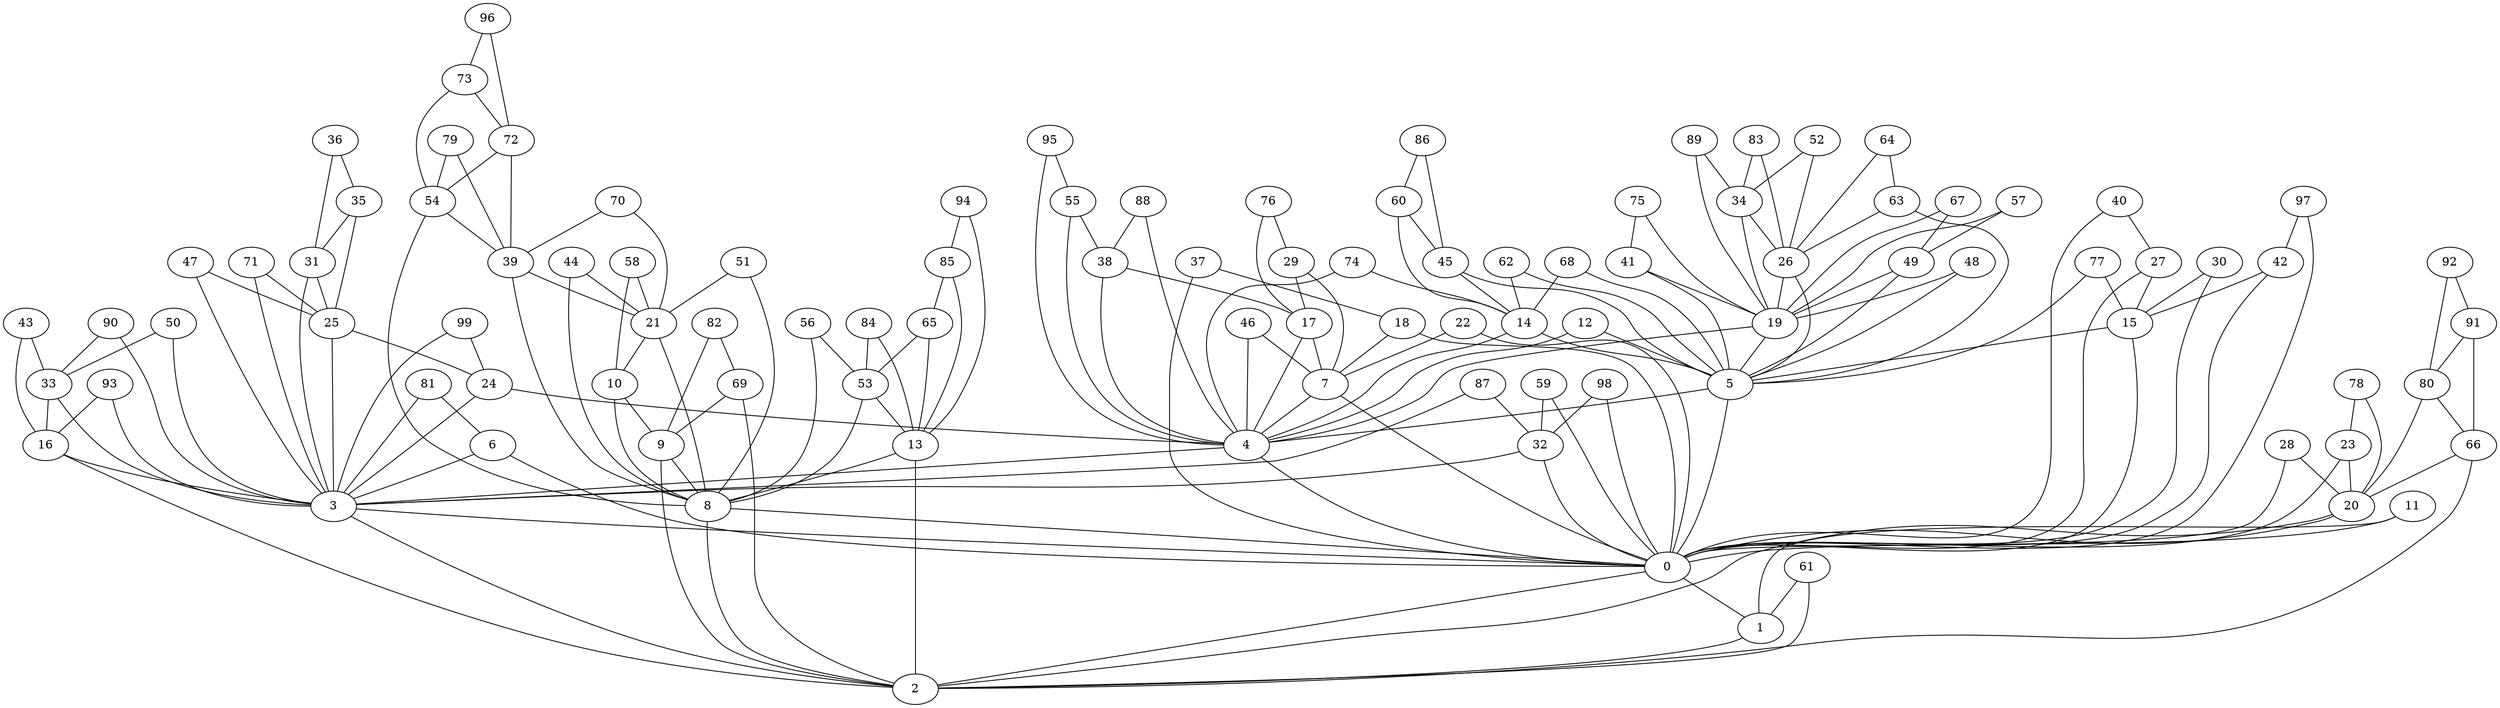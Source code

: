 graph grafoDorogovtsev_100  {
0;
1;
2;
3;
4;
5;
6;
7;
8;
9;
10;
11;
12;
13;
14;
15;
16;
17;
18;
19;
20;
21;
22;
23;
24;
25;
26;
27;
28;
29;
30;
31;
32;
33;
34;
35;
36;
37;
38;
39;
40;
41;
42;
43;
44;
45;
46;
47;
48;
49;
50;
51;
52;
53;
54;
55;
56;
57;
58;
59;
60;
61;
62;
63;
64;
65;
66;
67;
68;
69;
70;
71;
72;
73;
74;
75;
76;
77;
78;
79;
80;
81;
82;
83;
84;
85;
86;
87;
88;
89;
90;
91;
92;
93;
94;
95;
96;
97;
98;
99;
0 -- 1;
0 -- 2;
1 -- 2;
3 -- 0;
3 -- 2;
4 -- 3;
4 -- 0;
5 -- 4;
5 -- 0;
6 -- 3;
6 -- 0;
7 -- 4;
7 -- 0;
8 -- 0;
8 -- 2;
9 -- 8;
9 -- 2;
10 -- 9;
10 -- 8;
11 -- 0;
11 -- 1;
12 -- 5;
12 -- 4;
13 -- 8;
13 -- 2;
14 -- 5;
14 -- 4;
15 -- 5;
15 -- 0;
16 -- 3;
16 -- 2;
17 -- 7;
17 -- 4;
18 -- 7;
18 -- 0;
19 -- 5;
19 -- 4;
20 -- 0;
20 -- 2;
21 -- 10;
21 -- 8;
22 -- 7;
22 -- 0;
23 -- 20;
23 -- 0;
24 -- 4;
24 -- 3;
25 -- 24;
25 -- 3;
26 -- 19;
26 -- 5;
27 -- 15;
27 -- 0;
28 -- 20;
28 -- 0;
29 -- 17;
29 -- 7;
30 -- 15;
30 -- 0;
31 -- 25;
31 -- 3;
32 -- 3;
32 -- 0;
33 -- 16;
33 -- 3;
34 -- 26;
34 -- 19;
35 -- 31;
35 -- 25;
36 -- 35;
36 -- 31;
37 -- 18;
37 -- 0;
38 -- 17;
38 -- 4;
39 -- 21;
39 -- 8;
40 -- 27;
40 -- 0;
41 -- 19;
41 -- 5;
42 -- 15;
42 -- 0;
43 -- 33;
43 -- 16;
44 -- 21;
44 -- 8;
45 -- 14;
45 -- 5;
46 -- 7;
46 -- 4;
47 -- 25;
47 -- 3;
48 -- 19;
48 -- 5;
49 -- 19;
49 -- 5;
50 -- 33;
50 -- 3;
51 -- 21;
51 -- 8;
52 -- 34;
52 -- 26;
53 -- 13;
53 -- 8;
54 -- 39;
54 -- 8;
55 -- 38;
55 -- 4;
56 -- 53;
56 -- 8;
57 -- 49;
57 -- 19;
58 -- 21;
58 -- 10;
59 -- 32;
59 -- 0;
60 -- 45;
60 -- 14;
61 -- 1;
61 -- 2;
62 -- 14;
62 -- 5;
63 -- 26;
63 -- 5;
64 -- 63;
64 -- 26;
65 -- 53;
65 -- 13;
66 -- 20;
66 -- 2;
67 -- 49;
67 -- 19;
68 -- 14;
68 -- 5;
69 -- 9;
69 -- 2;
70 -- 39;
70 -- 21;
71 -- 25;
71 -- 3;
72 -- 54;
72 -- 39;
73 -- 72;
73 -- 54;
74 -- 14;
74 -- 4;
75 -- 41;
75 -- 19;
76 -- 29;
76 -- 17;
77 -- 15;
77 -- 5;
78 -- 23;
78 -- 20;
79 -- 54;
79 -- 39;
80 -- 66;
80 -- 20;
81 -- 6;
81 -- 3;
82 -- 69;
82 -- 9;
83 -- 34;
83 -- 26;
84 -- 53;
84 -- 13;
85 -- 65;
85 -- 13;
86 -- 60;
86 -- 45;
87 -- 32;
87 -- 3;
88 -- 38;
88 -- 4;
89 -- 34;
89 -- 19;
90 -- 33;
90 -- 3;
91 -- 80;
91 -- 66;
92 -- 91;
92 -- 80;
93 -- 16;
93 -- 3;
94 -- 85;
94 -- 13;
95 -- 55;
95 -- 4;
96 -- 73;
96 -- 72;
97 -- 42;
97 -- 0;
98 -- 32;
98 -- 0;
99 -- 24;
99 -- 3;
}